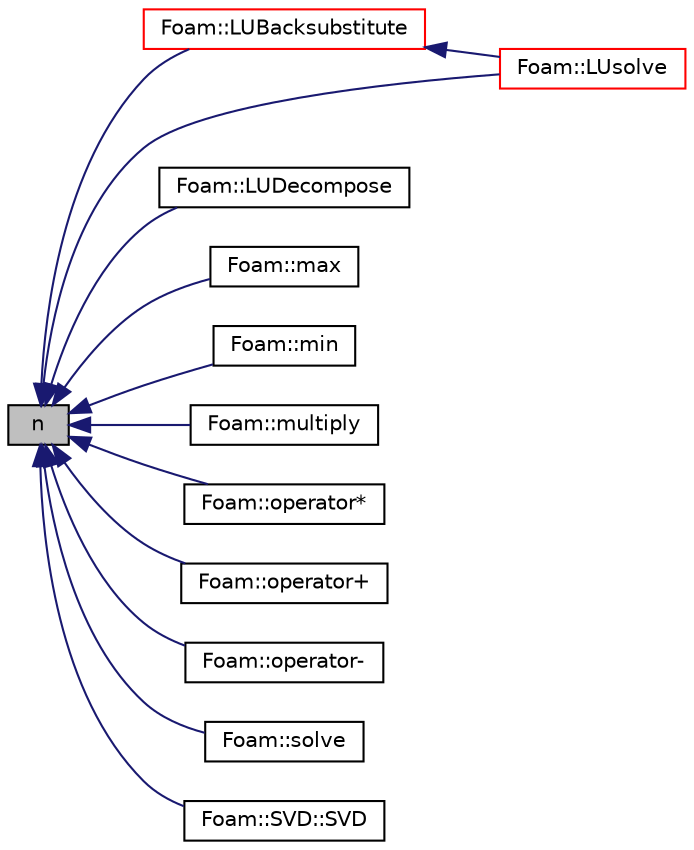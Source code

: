 digraph "n"
{
  bgcolor="transparent";
  edge [fontname="Helvetica",fontsize="10",labelfontname="Helvetica",labelfontsize="10"];
  node [fontname="Helvetica",fontsize="10",shape=record];
  rankdir="LR";
  Node1 [label="n",height=0.2,width=0.4,color="black", fillcolor="grey75", style="filled", fontcolor="black"];
  Node1 -> Node2 [dir="back",color="midnightblue",fontsize="10",style="solid",fontname="Helvetica"];
  Node2 [label="Foam::LUBacksubstitute",height=0.2,width=0.4,color="red",URL="$a10725.html#a3a4fbcdd330a7cdba4ce12676ad9cb3e",tooltip="LU back-substitution with given source, returning the solution. "];
  Node2 -> Node3 [dir="back",color="midnightblue",fontsize="10",style="solid",fontname="Helvetica"];
  Node3 [label="Foam::LUsolve",height=0.2,width=0.4,color="red",URL="$a10725.html#ad36ff051a76f2291e79751842332871c",tooltip="Solve the matrix using LU decomposition with pivoting. "];
  Node1 -> Node4 [dir="back",color="midnightblue",fontsize="10",style="solid",fontname="Helvetica"];
  Node4 [label="Foam::LUDecompose",height=0.2,width=0.4,color="black",URL="$a10725.html#ad665fab9e1a6b0c886e5005d39fc1af3",tooltip="LU decompose the matrix with pivoting. "];
  Node1 -> Node3 [dir="back",color="midnightblue",fontsize="10",style="solid",fontname="Helvetica"];
  Node1 -> Node5 [dir="back",color="midnightblue",fontsize="10",style="solid",fontname="Helvetica"];
  Node5 [label="Foam::max",height=0.2,width=0.4,color="black",URL="$a10725.html#a12ed0493c6b1028ae58fabcd62b20b7b"];
  Node1 -> Node6 [dir="back",color="midnightblue",fontsize="10",style="solid",fontname="Helvetica"];
  Node6 [label="Foam::min",height=0.2,width=0.4,color="black",URL="$a10725.html#a399fe89326ac3847eb60c74f6e6d36ef"];
  Node1 -> Node7 [dir="back",color="midnightblue",fontsize="10",style="solid",fontname="Helvetica"];
  Node7 [label="Foam::multiply",height=0.2,width=0.4,color="black",URL="$a10725.html#a12e46174b3d8380b4197ad746dfde9ea"];
  Node1 -> Node8 [dir="back",color="midnightblue",fontsize="10",style="solid",fontname="Helvetica"];
  Node8 [label="Foam::operator*",height=0.2,width=0.4,color="black",URL="$a10725.html#aa595e0aafd0dbd4c24d20f688d91d7be"];
  Node1 -> Node9 [dir="back",color="midnightblue",fontsize="10",style="solid",fontname="Helvetica"];
  Node9 [label="Foam::operator+",height=0.2,width=0.4,color="black",URL="$a10725.html#a59522bdfe133fb54b8f74c2fb63e6b3c"];
  Node1 -> Node10 [dir="back",color="midnightblue",fontsize="10",style="solid",fontname="Helvetica"];
  Node10 [label="Foam::operator-",height=0.2,width=0.4,color="black",URL="$a10725.html#a9bc146ea0a60043bd872f2fdf705f644"];
  Node1 -> Node11 [dir="back",color="midnightblue",fontsize="10",style="solid",fontname="Helvetica"];
  Node11 [label="Foam::solve",height=0.2,width=0.4,color="black",URL="$a10725.html#ab7b4ceba772da118ccaa05c8195d7776",tooltip="Solve the matrix using Gaussian elimination with pivoting,. "];
  Node1 -> Node12 [dir="back",color="midnightblue",fontsize="10",style="solid",fontname="Helvetica"];
  Node12 [label="Foam::SVD::SVD",height=0.2,width=0.4,color="black",URL="$a02510.html#a940b7544844440cd3405fc856a6d9d42",tooltip="Construct from a rectangular Matrix. "];
}
